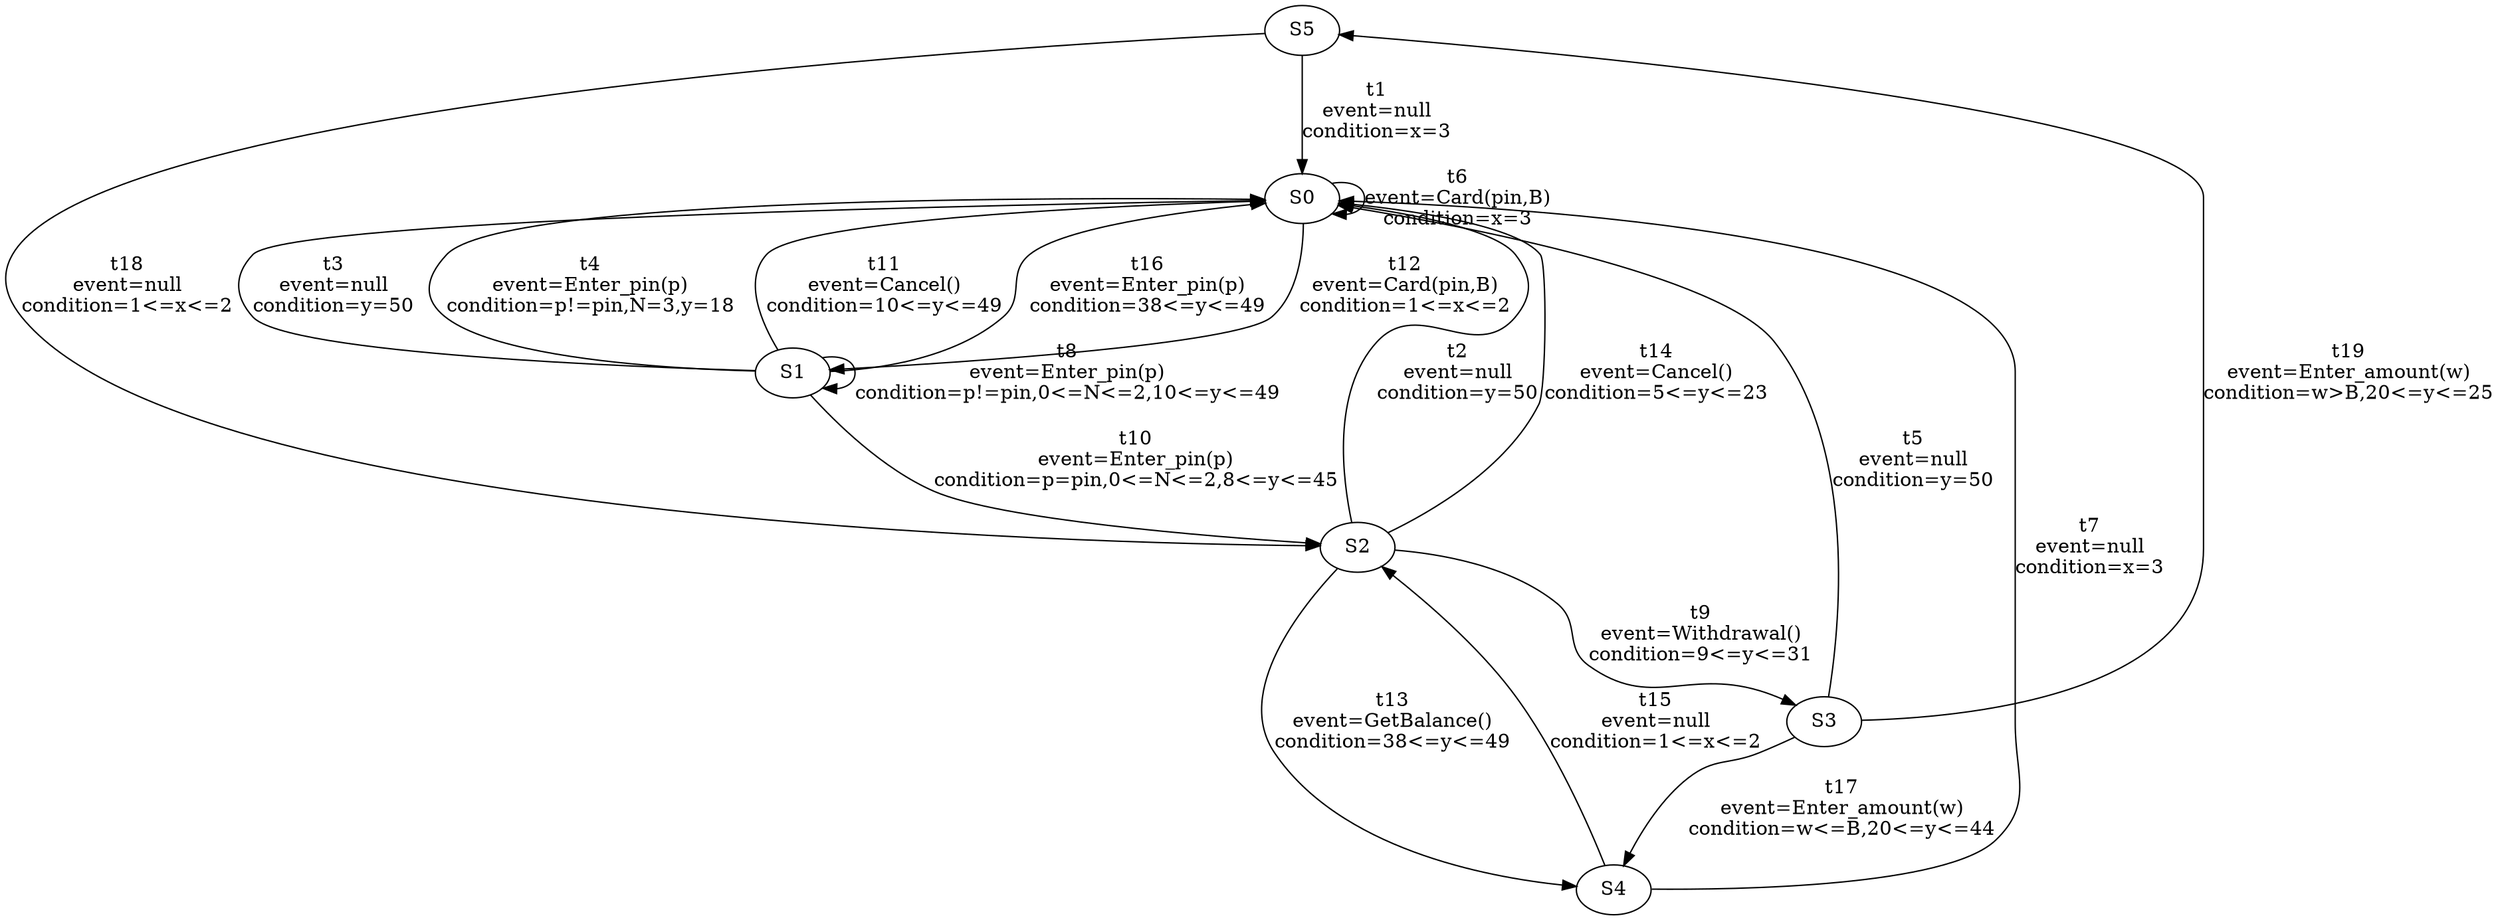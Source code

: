 digraph g {
 S5 -> S0 [ label="t1
event=null
condition=x=3" ];
 S2 -> S0 [ label="t2
event=null
condition=y=50" ];
 S1 -> S0 [ label="t3
event=null
condition=y=50" ];
 S1 -> S0 [ label="t4
event=Enter_pin(p)
condition=p!=pin,N=3,y=18" ];
 S3 -> S0 [ label="t5
event=null
condition=y=50" ];
 S0 -> S0 [ label="t6
event=Card(pin,B)
condition=x=3" ];
 S4 -> S0 [ label="t7
event=null
condition=x=3" ];
 S1 -> S1 [ label="t8
event=Enter_pin(p)
condition=p!=pin,0<=N<=2,10<=y<=49" ];
 S2 -> S3 [ label="t9
event=Withdrawal()
condition=9<=y<=31" ];
 S1 -> S2 [ label="t10
event=Enter_pin(p)
condition=p=pin,0<=N<=2,8<=y<=45" ];
 S1 -> S0 [ label="t11
event=Cancel()
condition=10<=y<=49" ];
 S0 -> S1 [ label="t12
event=Card(pin,B)
condition=1<=x<=2" ];
 S2 -> S4 [ label="t13
event=GetBalance()
condition=38<=y<=49" ];
 S2 -> S0 [ label="t14
event=Cancel()
condition=5<=y<=23" ];
 S4 -> S2 [ label="t15
event=null
condition=1<=x<=2" ];
 S1 -> S0 [ label="t16
event=Enter_pin(p)
condition=38<=y<=49" ];
 S3 -> S4 [ label="t17
event=Enter_amount(w)
condition=w<=B,20<=y<=44" ];
 S5 -> S2 [ label="t18
event=null
condition=1<=x<=2" ];
 S3 -> S5 [ label="t19
event=Enter_amount(w)
condition=w>B,20<=y<=25" ];
}
